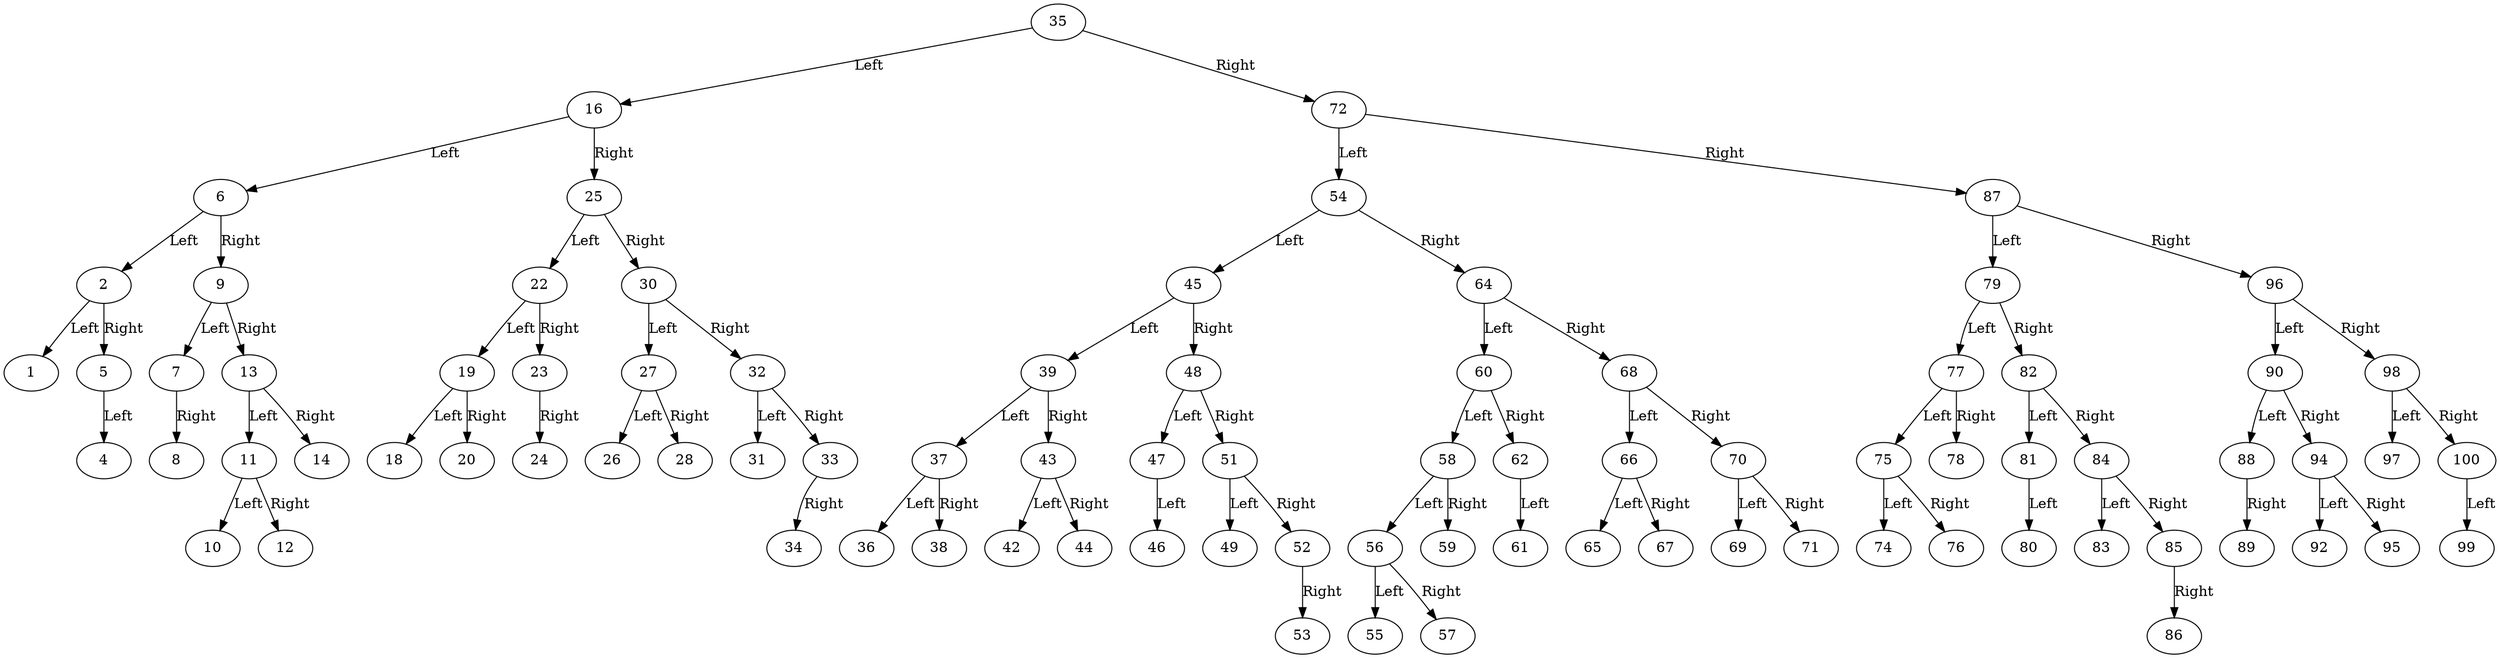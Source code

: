 // AVL Tree
digraph {
	35 [label=35]
	35 -> 16 [label=Left]
	16 [label=16]
	16 -> 6 [label=Left]
	6 [label=6]
	6 -> 2 [label=Left]
	2 [label=2]
	2 -> 1 [label=Left]
	1 [label=1]
	2 -> 5 [label=Right]
	5 [label=5]
	5 -> 4 [label=Left]
	4 [label=4]
	6 -> 9 [label=Right]
	9 [label=9]
	9 -> 7 [label=Left]
	7 [label=7]
	7 -> 8 [label=Right]
	8 [label=8]
	9 -> 13 [label=Right]
	13 [label=13]
	13 -> 11 [label=Left]
	11 [label=11]
	11 -> 10 [label=Left]
	10 [label=10]
	11 -> 12 [label=Right]
	12 [label=12]
	13 -> 14 [label=Right]
	14 [label=14]
	16 -> 25 [label=Right]
	25 [label=25]
	25 -> 22 [label=Left]
	22 [label=22]
	22 -> 19 [label=Left]
	19 [label=19]
	19 -> 18 [label=Left]
	18 [label=18]
	19 -> 20 [label=Right]
	20 [label=20]
	22 -> 23 [label=Right]
	23 [label=23]
	23 -> 24 [label=Right]
	24 [label=24]
	25 -> 30 [label=Right]
	30 [label=30]
	30 -> 27 [label=Left]
	27 [label=27]
	27 -> 26 [label=Left]
	26 [label=26]
	27 -> 28 [label=Right]
	28 [label=28]
	30 -> 32 [label=Right]
	32 [label=32]
	32 -> 31 [label=Left]
	31 [label=31]
	32 -> 33 [label=Right]
	33 [label=33]
	33 -> 34 [label=Right]
	34 [label=34]
	35 -> 72 [label=Right]
	72 [label=72]
	72 -> 54 [label=Left]
	54 [label=54]
	54 -> 45 [label=Left]
	45 [label=45]
	45 -> 39 [label=Left]
	39 [label=39]
	39 -> 37 [label=Left]
	37 [label=37]
	37 -> 36 [label=Left]
	36 [label=36]
	37 -> 38 [label=Right]
	38 [label=38]
	39 -> 43 [label=Right]
	43 [label=43]
	43 -> 42 [label=Left]
	42 [label=42]
	43 -> 44 [label=Right]
	44 [label=44]
	45 -> 48 [label=Right]
	48 [label=48]
	48 -> 47 [label=Left]
	47 [label=47]
	47 -> 46 [label=Left]
	46 [label=46]
	48 -> 51 [label=Right]
	51 [label=51]
	51 -> 49 [label=Left]
	49 [label=49]
	51 -> 52 [label=Right]
	52 [label=52]
	52 -> 53 [label=Right]
	53 [label=53]
	54 -> 64 [label=Right]
	64 [label=64]
	64 -> 60 [label=Left]
	60 [label=60]
	60 -> 58 [label=Left]
	58 [label=58]
	58 -> 56 [label=Left]
	56 [label=56]
	56 -> 55 [label=Left]
	55 [label=55]
	56 -> 57 [label=Right]
	57 [label=57]
	58 -> 59 [label=Right]
	59 [label=59]
	60 -> 62 [label=Right]
	62 [label=62]
	62 -> 61 [label=Left]
	61 [label=61]
	64 -> 68 [label=Right]
	68 [label=68]
	68 -> 66 [label=Left]
	66 [label=66]
	66 -> 65 [label=Left]
	65 [label=65]
	66 -> 67 [label=Right]
	67 [label=67]
	68 -> 70 [label=Right]
	70 [label=70]
	70 -> 69 [label=Left]
	69 [label=69]
	70 -> 71 [label=Right]
	71 [label=71]
	72 -> 87 [label=Right]
	87 [label=87]
	87 -> 79 [label=Left]
	79 [label=79]
	79 -> 77 [label=Left]
	77 [label=77]
	77 -> 75 [label=Left]
	75 [label=75]
	75 -> 74 [label=Left]
	74 [label=74]
	75 -> 76 [label=Right]
	76 [label=76]
	77 -> 78 [label=Right]
	78 [label=78]
	79 -> 82 [label=Right]
	82 [label=82]
	82 -> 81 [label=Left]
	81 [label=81]
	81 -> 80 [label=Left]
	80 [label=80]
	82 -> 84 [label=Right]
	84 [label=84]
	84 -> 83 [label=Left]
	83 [label=83]
	84 -> 85 [label=Right]
	85 [label=85]
	85 -> 86 [label=Right]
	86 [label=86]
	87 -> 96 [label=Right]
	96 [label=96]
	96 -> 90 [label=Left]
	90 [label=90]
	90 -> 88 [label=Left]
	88 [label=88]
	88 -> 89 [label=Right]
	89 [label=89]
	90 -> 94 [label=Right]
	94 [label=94]
	94 -> 92 [label=Left]
	92 [label=92]
	94 -> 95 [label=Right]
	95 [label=95]
	96 -> 98 [label=Right]
	98 [label=98]
	98 -> 97 [label=Left]
	97 [label=97]
	98 -> 100 [label=Right]
	100 [label=100]
	100 -> 99 [label=Left]
	99 [label=99]
}
